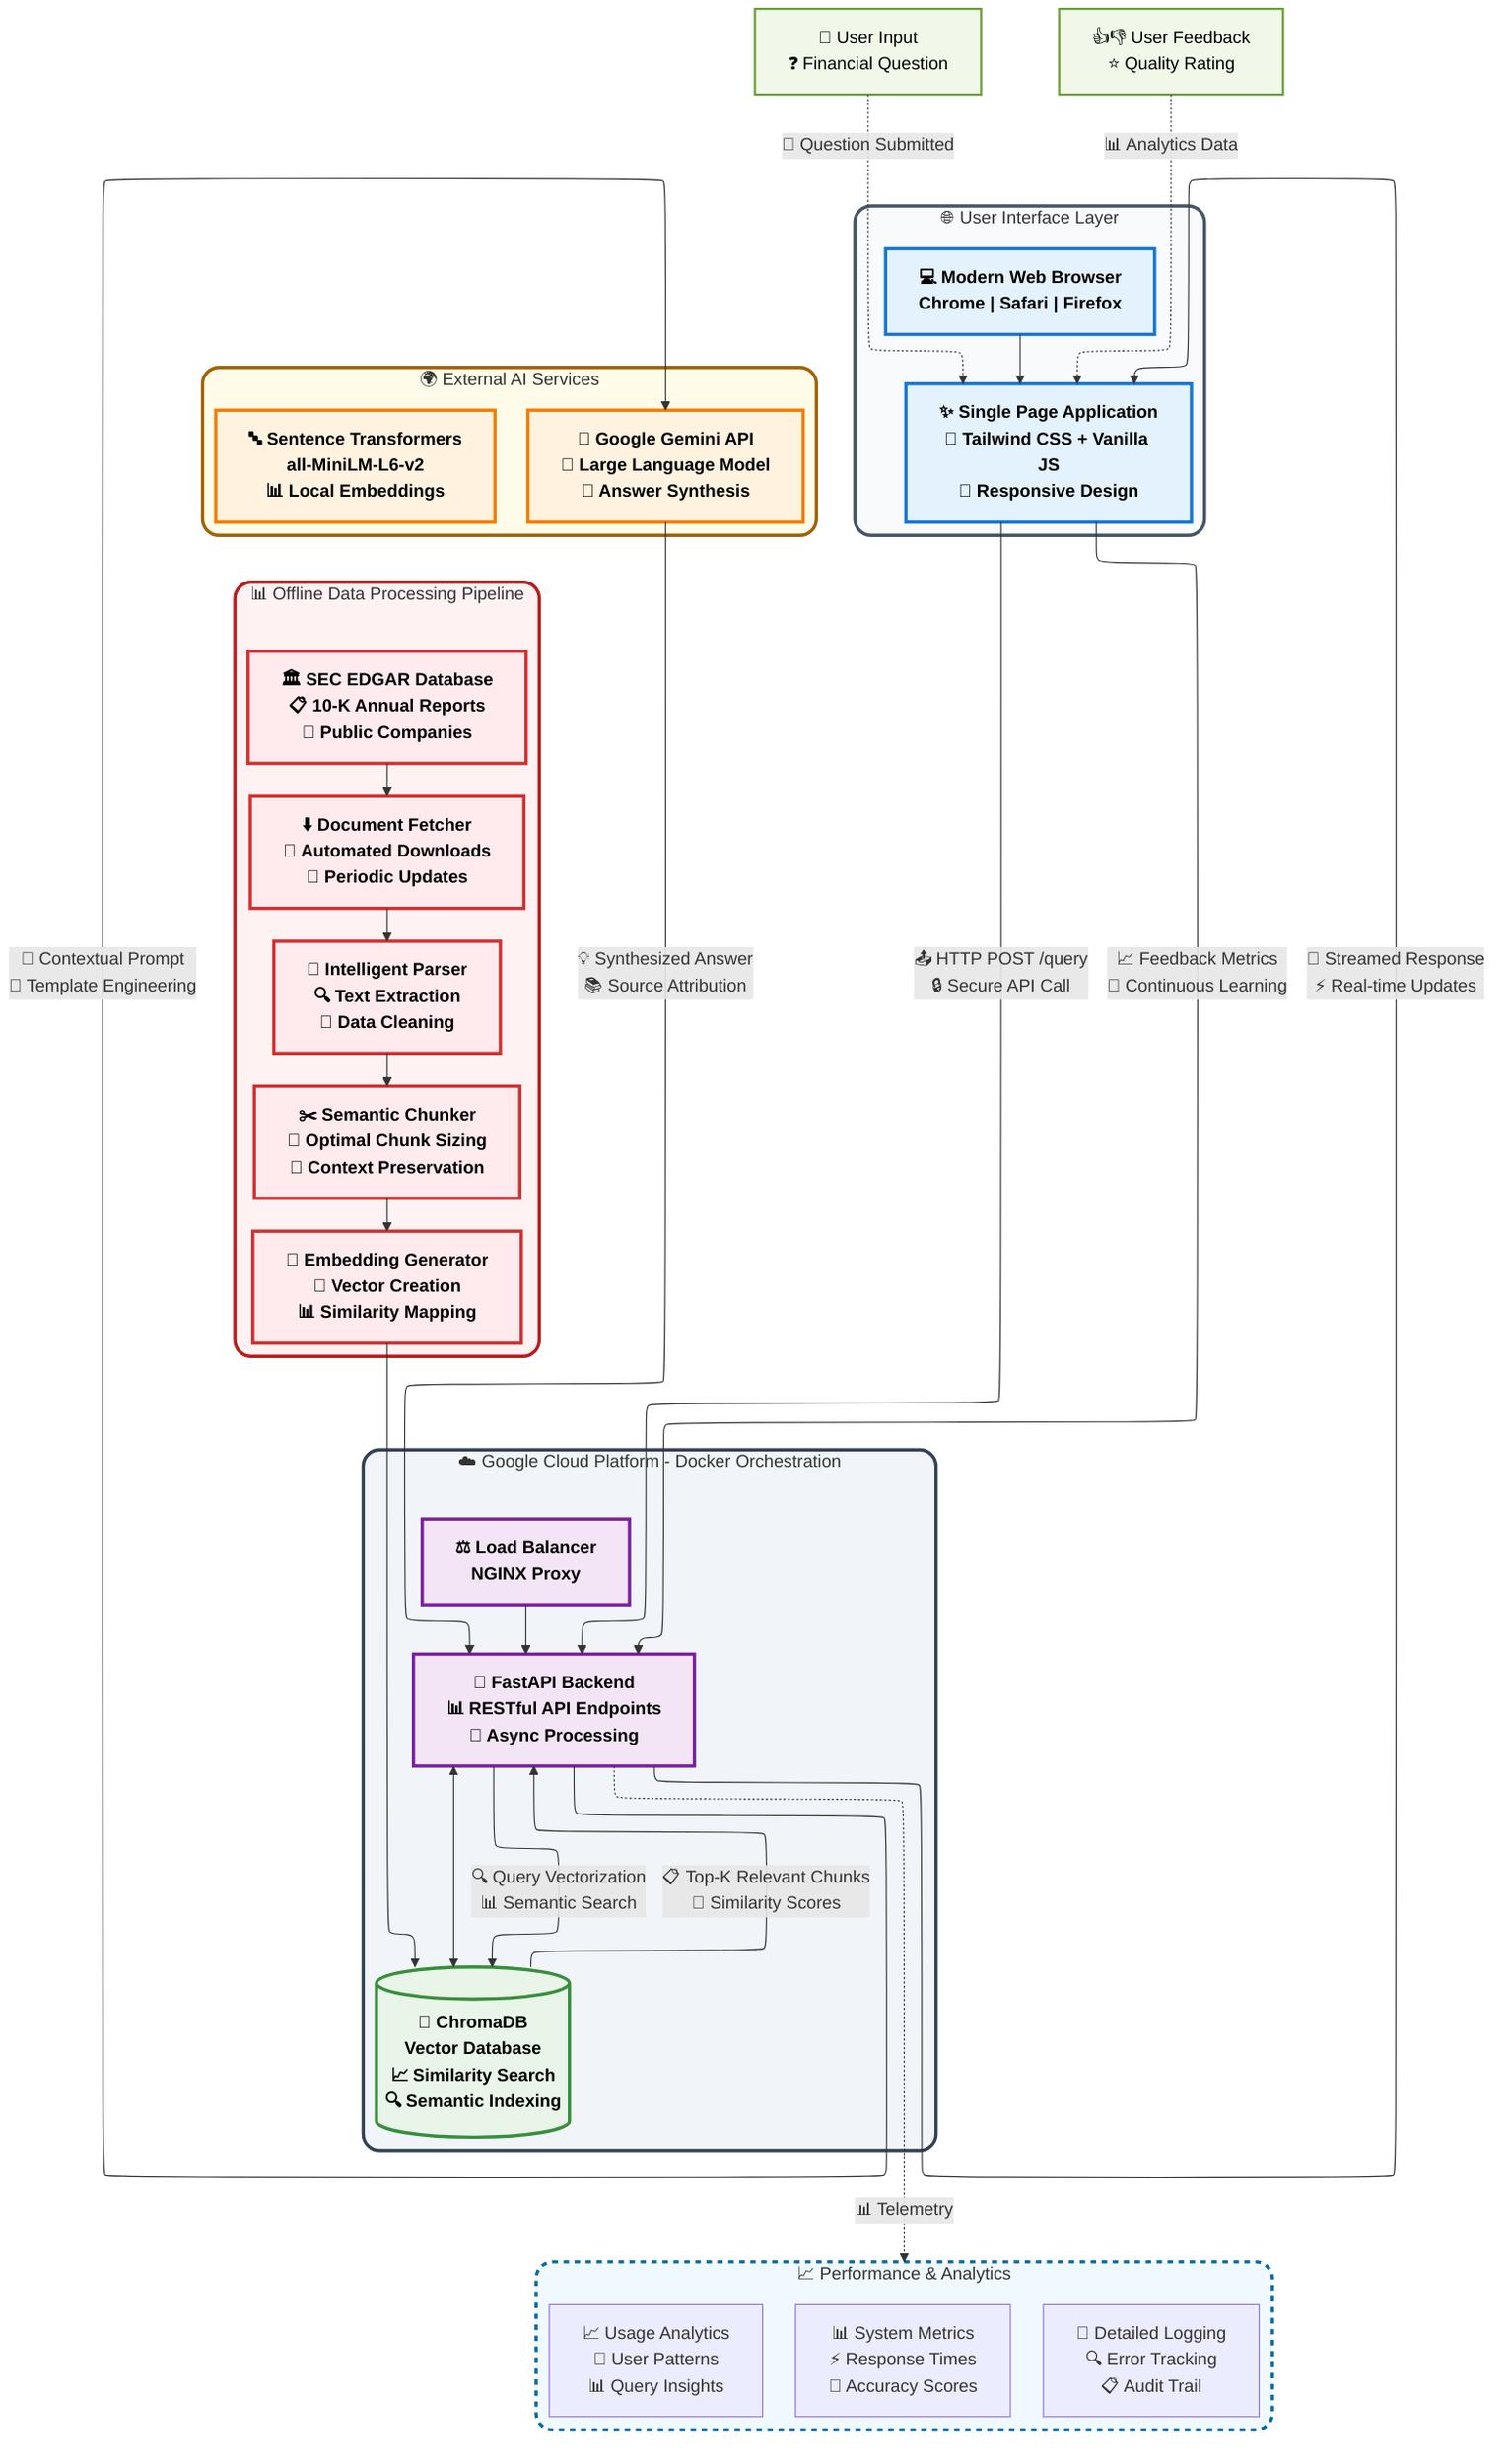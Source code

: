 ---
config:
  layout: elk
---
flowchart TB
 subgraph UI["🌐 User Interface Layer"]
    direction TB
        Browser["💻 Modern Web Browser<br>Chrome | Safari | Firefox"]
        SPA["✨ Single Page Application<br>🎨 Tailwind CSS + Vanilla JS<br>📱 Responsive Design"]
  end
 subgraph GCP["☁️ Google Cloud Platform - Docker Orchestration"]
    direction TB
        LoadBalancer["⚖️ Load Balancer<br>NGINX Proxy"]
        API["🚀 FastAPI Backend<br>📊 RESTful API Endpoints<br>🔄 Async Processing"]
        VectorDB[("🧠 ChromaDB<br>Vector Database<br>📈 Similarity Search<br>🔍 Semantic Indexing")]
  end
 subgraph External["🌍 External AI Services"]
    direction TB
        EmbedModel["🔤 Sentence Transformers<br>all-MiniLM-L6-v2<br>📊 Local Embeddings"]
        LLM["🤖 Google Gemini API<br>🧠 Large Language Model<br>💭 Answer Synthesis"]
  end
 subgraph Pipeline["📊 Offline Data Processing Pipeline"]
    direction TB
        SEC["🏛️ SEC EDGAR Database<br>📋 10-K Annual Reports<br>🏢 Public Companies"]
        Downloader["⬇️ Document Fetcher<br>🔄 Automated Downloads<br>📅 Periodic Updates"]
        Parser["📝 Intelligent Parser<br>🔍 Text Extraction<br>🧹 Data Cleaning"]
        Chunker["✂️ Semantic Chunker<br>📏 Optimal Chunk Sizing<br>🔗 Context Preservation"]
        Embedder["🎯 Embedding Generator<br>🔢 Vector Creation<br>📊 Similarity Mapping"]
  end
 subgraph Monitor["📈 Performance & Analytics"]
    direction LR
        Metrics["📊 System Metrics<br>⚡ Response Times<br>🎯 Accuracy Scores"]
        Logs["📝 Detailed Logging<br>🔍 Error Tracking<br>📋 Audit Trail"]
        Analytics["📈 Usage Analytics<br>👥 User Patterns<br>📊 Query Insights"]
  end
    Browser --> SPA
    LoadBalancer --> API
    API <--> VectorDB
    SEC --> Downloader
    Downloader --> Parser
    Parser --> Chunker
    Chunker --> Embedder
    Embedder --> VectorDB
    UserQuery["👤 User Input<br>❓ Financial Question"] -. 🎯 Question Submitted .-> SPA
    SPA -- 📤 HTTP POST /query<br>🔒 Secure API Call --> API
    API -- 🔍 Query Vectorization<br>📊 Semantic Search --> VectorDB
    VectorDB -- "📋 Top-K Relevant Chunks<br>🎯 Similarity Scores" --> API
    API -- 📝 Contextual Prompt<br>🎨 Template Engineering --> LLM
    LLM -- 💡 Synthesized Answer<br>📚 Source Attribution --> API
    API -- "📡 Streamed Response<br>⚡ Real-time Updates" --> SPA
    UserFeedback["👍👎 User Feedback<br>⭐ Quality Rating"] -. 📊 Analytics Data .-> SPA
    SPA -- 📈 Feedback Metrics<br>🔄 Continuous Learning --> API
    API -. 📊 Telemetry .-> Monitor
     Browser:::frontend
     SPA:::frontend
     LoadBalancer:::backend
     API:::backend
     VectorDB:::database
     EmbedModel:::external
     LLM:::external
     SEC:::pipeline
     Downloader:::pipeline
     Parser:::pipeline
     Chunker:::pipeline
     Embedder:::pipeline
     UserQuery:::userAction
     UserFeedback:::userAction
     Monitor:::flow
    classDef frontend fill:#E3F2FD,stroke:#1976D2,stroke-width:3px,color:#000,font-weight:bold
    classDef backend fill:#F3E5F5,stroke:#7B1FA2,stroke-width:3px,color:#000,font-weight:bold
    classDef database fill:#E8F5E8,stroke:#388E3C,stroke-width:3px,color:#000,font-weight:bold
    classDef external fill:#FFF3E0,stroke:#F57C00,stroke-width:3px,color:#000,font-weight:bold
    classDef pipeline fill:#FFEBEE,stroke:#D32F2F,stroke-width:3px,color:#000,font-weight:bold
    classDef flow fill:#transparent,stroke:#455A64,stroke-width:2px,stroke-dasharray: 5 5
    classDef userAction fill:#F1F8E9,stroke:#689F38,stroke-width:2px,color:#000
    style Monitor fill:#f0f9ff,stroke:#0369a1,stroke-width:3px,rx:15,ry:15
    style UI fill:#f8fafc,stroke:#475569,stroke-width:3px,rx:15,ry:15
    style GCP fill:#f1f5f9,stroke:#334155,stroke-width:3px,rx:15,ry:15
    style External fill:#fefce8,stroke:#a16207,stroke-width:3px,rx:15,ry:15
    style Pipeline fill:#fef2f2,stroke:#b91c1c,stroke-width:3px,rx:15,ry:15